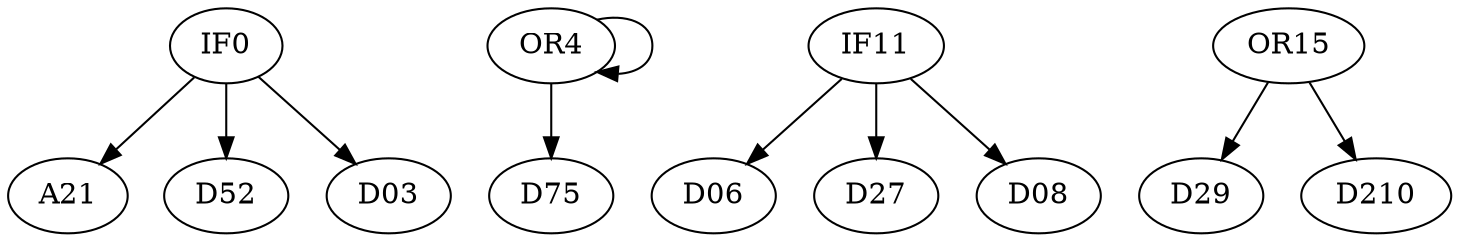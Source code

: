 digraph T {
	IF0 -> A21;
	IF0 -> D52;
	IF0 -> D03;
	OR4 -> OR4;
	OR4 -> D75;
	IF11 -> D06;
	IF11 -> D27;
	IF11 -> D08;
	OR15 -> D29;
	OR15 -> D210;
}
